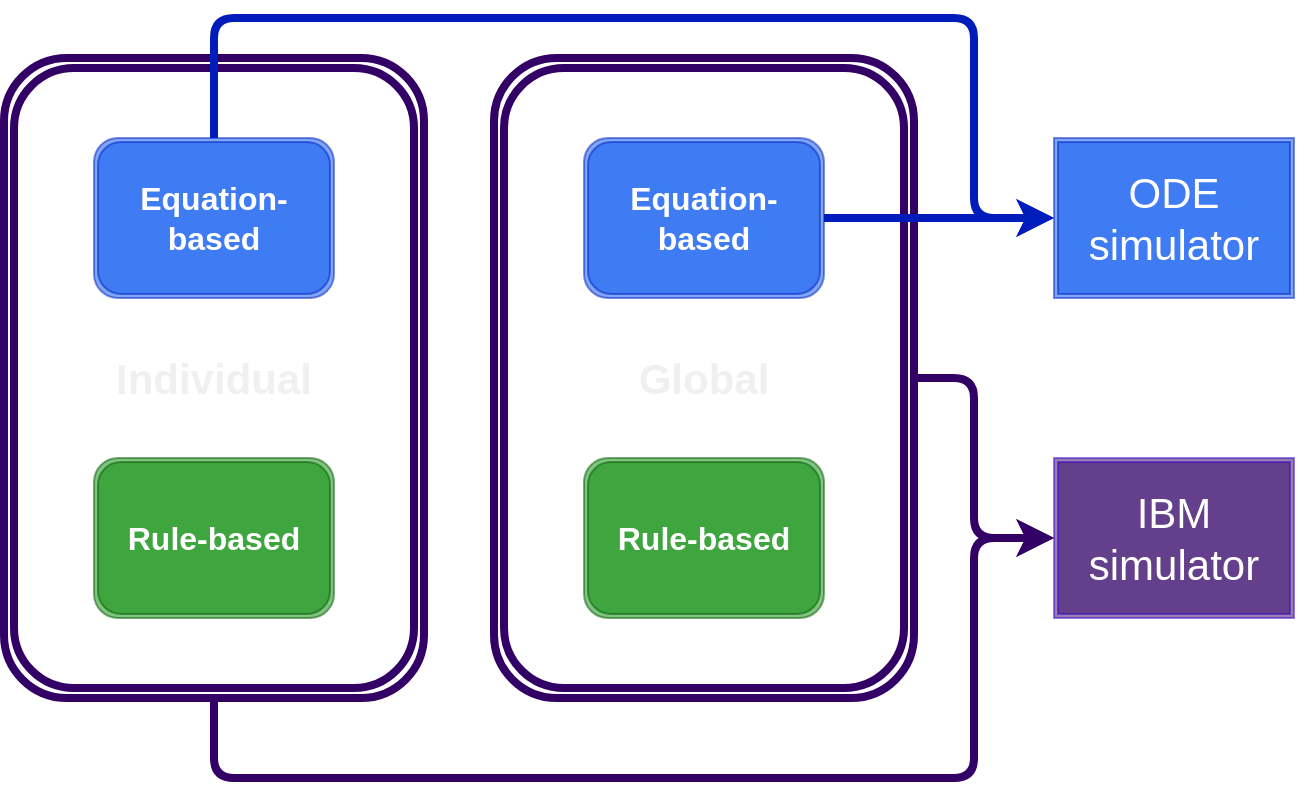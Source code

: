 <mxfile>
    <diagram id="I0M8ey3SG0cn5Zf4UCkO" name="Page-1">
        <mxGraphModel dx="498" dy="592" grid="1" gridSize="10" guides="1" tooltips="1" connect="1" arrows="1" fold="1" page="1" pageScale="1" pageWidth="1169" pageHeight="827" math="1" shadow="0">
            <root>
                <mxCell id="0"/>
                <mxCell id="1" parent="0"/>
                <mxCell id="13" style="edgeStyle=none;html=1;entryX=0;entryY=0.5;entryDx=0;entryDy=0;fontSize=21;exitX=0.5;exitY=1;exitDx=0;exitDy=0;fillColor=#008a00;strokeColor=#330066;strokeWidth=4;" parent="1" source="4" target="11" edge="1">
                    <mxGeometry relative="1" as="geometry">
                        <mxPoint x="120" y="360" as="sourcePoint"/>
                        <Array as="points">
                            <mxPoint x="140" y="400"/>
                            <mxPoint x="520" y="400"/>
                            <mxPoint x="520" y="280"/>
                        </Array>
                    </mxGeometry>
                </mxCell>
                <mxCell id="4" value="Individual" style="shape=ext;double=1;rounded=1;whiteSpace=wrap;html=1;fontSize=21;fontStyle=1;fillColor=none;strokeColor=#330066;strokeWidth=4;fontColor=#F0F0F0;" parent="1" vertex="1">
                    <mxGeometry x="35" y="40" width="210" height="320" as="geometry"/>
                </mxCell>
                <mxCell id="10" style="edgeStyle=none;html=1;fontSize=21;entryX=0;entryY=0.5;entryDx=0;entryDy=0;fillColor=#0050ef;strokeColor=#001DBC;strokeWidth=4;" parent="1" source="2" target="8" edge="1">
                    <mxGeometry relative="1" as="geometry">
                        <Array as="points">
                            <mxPoint x="140" y="20"/>
                            <mxPoint x="520" y="20"/>
                            <mxPoint x="520" y="120"/>
                        </Array>
                    </mxGeometry>
                </mxCell>
                <mxCell id="2" value="Equation-based" style="shape=ext;double=1;rounded=1;whiteSpace=wrap;html=1;fillColor=#0050ef;fontColor=#ffffff;strokeColor=#001DBC;opacity=50;fontStyle=1;fontSize=16;" parent="1" vertex="1">
                    <mxGeometry x="80" y="80" width="120" height="80" as="geometry"/>
                </mxCell>
                <mxCell id="3" value="Rule-based" style="shape=ext;double=1;rounded=1;whiteSpace=wrap;html=1;fillColor=#008a00;fontColor=#ffffff;strokeColor=#005700;opacity=50;fontStyle=1;fontSize=16;" parent="1" vertex="1">
                    <mxGeometry x="80" y="240" width="120" height="80" as="geometry"/>
                </mxCell>
                <mxCell id="12" style="edgeStyle=none;html=1;entryX=0;entryY=0.5;entryDx=0;entryDy=0;fontSize=21;fillColor=#008a00;strokeColor=#330066;strokeWidth=4;" parent="1" source="5" target="11" edge="1">
                    <mxGeometry relative="1" as="geometry">
                        <Array as="points">
                            <mxPoint x="520" y="200"/>
                            <mxPoint x="520" y="280"/>
                        </Array>
                    </mxGeometry>
                </mxCell>
                <mxCell id="5" value="Global" style="shape=ext;double=1;rounded=1;whiteSpace=wrap;html=1;fontSize=21;fontStyle=1;fillColor=none;strokeColor=#330066;strokeWidth=4;fontColor=#F0F0F0;" parent="1" vertex="1">
                    <mxGeometry x="280" y="40" width="210" height="320" as="geometry"/>
                </mxCell>
                <mxCell id="9" style="edgeStyle=none;html=1;entryX=0;entryY=0.5;entryDx=0;entryDy=0;fontSize=21;fillColor=#0050ef;strokeColor=#001DBC;strokeWidth=4;" parent="1" source="6" target="8" edge="1">
                    <mxGeometry relative="1" as="geometry"/>
                </mxCell>
                <mxCell id="6" value="Equation-based" style="shape=ext;double=1;rounded=1;whiteSpace=wrap;html=1;fillColor=#0050ef;fontColor=#ffffff;strokeColor=#001DBC;opacity=50;fontStyle=1;fontSize=16;" parent="1" vertex="1">
                    <mxGeometry x="325" y="80" width="120" height="80" as="geometry"/>
                </mxCell>
                <mxCell id="7" value="Rule-based" style="shape=ext;double=1;rounded=1;whiteSpace=wrap;html=1;fillColor=#008a00;fontColor=#ffffff;strokeColor=#005700;opacity=50;fontStyle=1;fontSize=16;" parent="1" vertex="1">
                    <mxGeometry x="325" y="240" width="120" height="80" as="geometry"/>
                </mxCell>
                <mxCell id="8" value="ODE simulator" style="shape=ext;double=1;rounded=0;whiteSpace=wrap;html=1;fontSize=21;fillColor=#0050ef;fontColor=#ffffff;strokeColor=#001DBC;opacity=50;" parent="1" vertex="1">
                    <mxGeometry x="560" y="80" width="120" height="80" as="geometry"/>
                </mxCell>
                <mxCell id="11" value="IBM simulator" style="shape=ext;double=1;rounded=0;whiteSpace=wrap;html=1;fontSize=21;fillColor=#330066;fontColor=#ffffff;strokeColor=#3700CC;opacity=50;gradientColor=none;" parent="1" vertex="1">
                    <mxGeometry x="560" y="240" width="120" height="80" as="geometry"/>
                </mxCell>
            </root>
        </mxGraphModel>
    </diagram>
</mxfile>